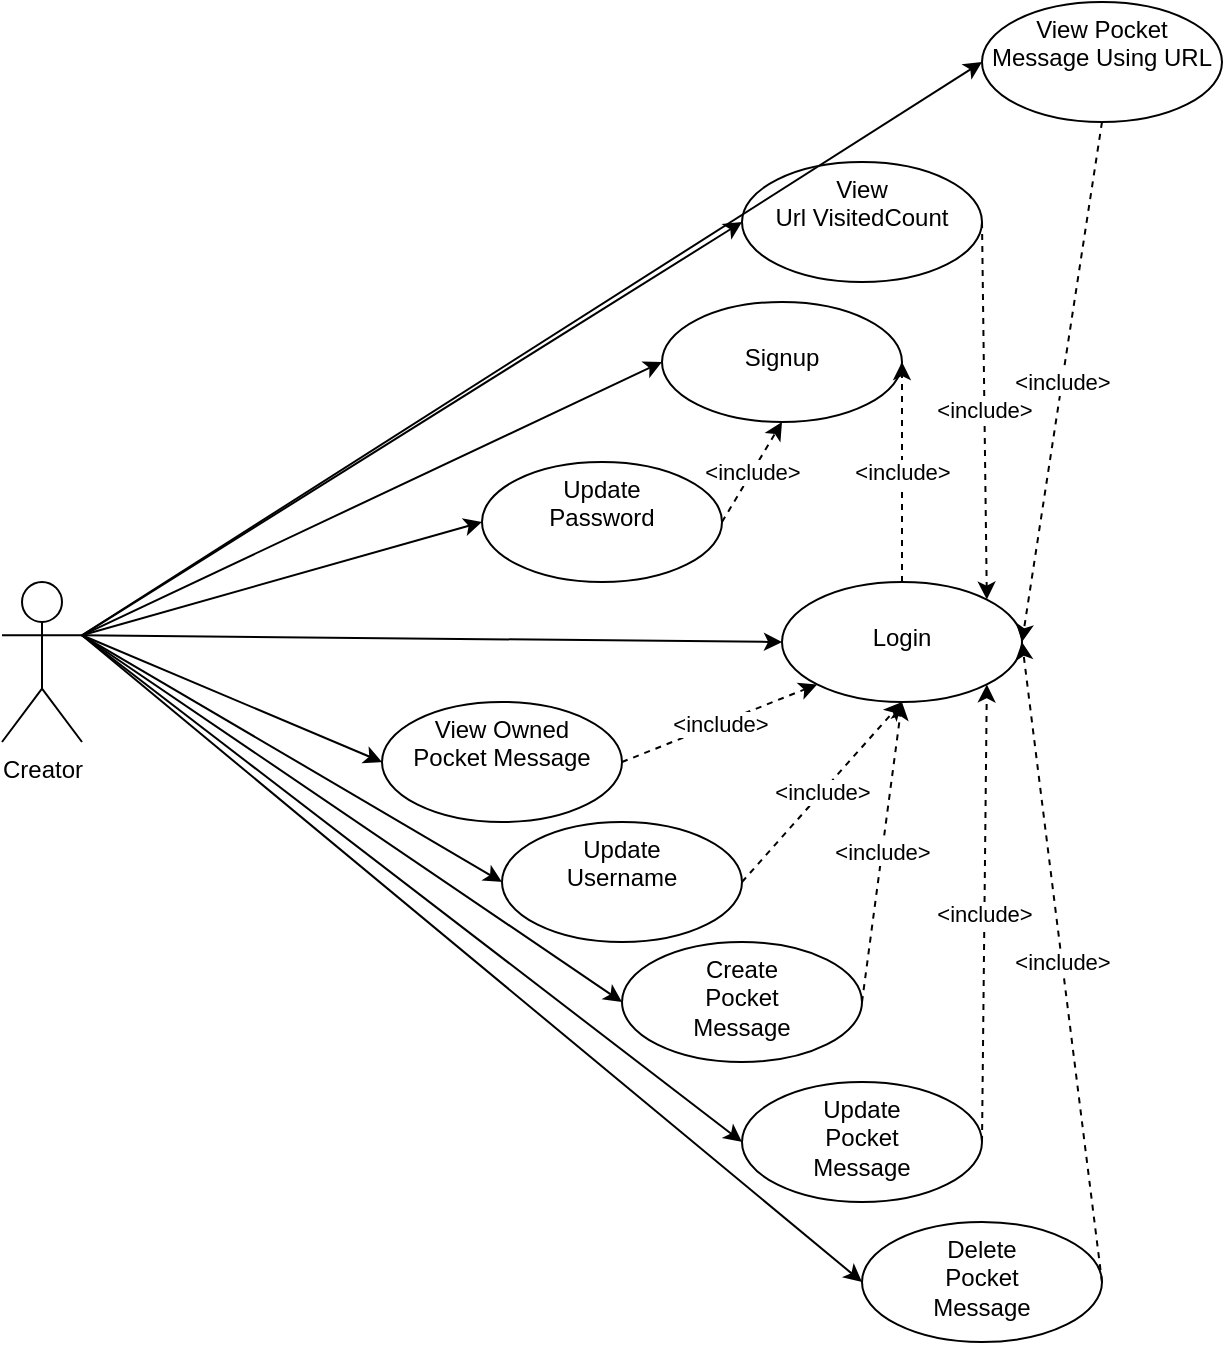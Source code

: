 <mxfile version="20.2.3" type="device" pages="3"><diagram id="foi6tVdCQWFMHmqt88k0" name="Use Case"><mxGraphModel dx="1497" dy="902" grid="1" gridSize="10" guides="1" tooltips="1" connect="1" arrows="1" fold="1" page="1" pageScale="1" pageWidth="850" pageHeight="1100" math="0" shadow="0"><root><mxCell id="0"/><mxCell id="1" parent="0"/><mxCell id="iBLI-4rvbRSKbw1QzNgi-1" value="Creator" style="shape=umlActor;verticalLabelPosition=bottom;verticalAlign=top;html=1;outlineConnect=0;" parent="1" vertex="1"><mxGeometry x="40" y="400" width="40" height="80" as="geometry"/></mxCell><mxCell id="iBLI-4rvbRSKbw1QzNgi-3" value="&lt;br&gt;Signup" style="ellipse;whiteSpace=wrap;html=1;verticalAlign=top;" parent="1" vertex="1"><mxGeometry x="370" y="260" width="120" height="60" as="geometry"/></mxCell><mxCell id="iBLI-4rvbRSKbw1QzNgi-5" value="&lt;br&gt;Login" style="ellipse;whiteSpace=wrap;html=1;verticalAlign=top;" parent="1" vertex="1"><mxGeometry x="430" y="400" width="120" height="60" as="geometry"/></mxCell><mxCell id="iBLI-4rvbRSKbw1QzNgi-7" value="Update&lt;br&gt;Username" style="ellipse;whiteSpace=wrap;html=1;verticalAlign=top;" parent="1" vertex="1"><mxGeometry x="290" y="520" width="120" height="60" as="geometry"/></mxCell><mxCell id="iBLI-4rvbRSKbw1QzNgi-9" value="Update&lt;br&gt;Password" style="ellipse;whiteSpace=wrap;html=1;verticalAlign=top;" parent="1" vertex="1"><mxGeometry x="280" y="340" width="120" height="60" as="geometry"/></mxCell><mxCell id="iBLI-4rvbRSKbw1QzNgi-11" value="Create&lt;br&gt;Pocket&lt;br&gt;Message" style="ellipse;whiteSpace=wrap;html=1;verticalAlign=top;" parent="1" vertex="1"><mxGeometry x="350" y="580" width="120" height="60" as="geometry"/></mxCell><mxCell id="iBLI-4rvbRSKbw1QzNgi-13" value="Update&lt;br&gt;Pocket&lt;br&gt;Message" style="ellipse;whiteSpace=wrap;html=1;verticalAlign=top;" parent="1" vertex="1"><mxGeometry x="410" y="650" width="120" height="60" as="geometry"/></mxCell><mxCell id="iBLI-4rvbRSKbw1QzNgi-15" value="Delete&lt;br&gt;Pocket&lt;br&gt;Message" style="ellipse;whiteSpace=wrap;html=1;verticalAlign=top;" parent="1" vertex="1"><mxGeometry x="470" y="720" width="120" height="60" as="geometry"/></mxCell><mxCell id="iBLI-4rvbRSKbw1QzNgi-17" value="View Owned&lt;br&gt;Pocket Message" style="ellipse;whiteSpace=wrap;html=1;verticalAlign=top;" parent="1" vertex="1"><mxGeometry x="230" y="460" width="120" height="60" as="geometry"/></mxCell><mxCell id="iBLI-4rvbRSKbw1QzNgi-22" value="View Pocket&lt;br&gt;Message Using URL" style="ellipse;whiteSpace=wrap;html=1;verticalAlign=top;" parent="1" vertex="1"><mxGeometry x="530" y="110" width="120" height="60" as="geometry"/></mxCell><mxCell id="iBLI-4rvbRSKbw1QzNgi-34" value="View&lt;br&gt;Url VisitedCount" style="ellipse;whiteSpace=wrap;html=1;verticalAlign=top;" parent="1" vertex="1"><mxGeometry x="410" y="190" width="120" height="60" as="geometry"/></mxCell><mxCell id="yidcyKybyBaJhklJuQ6u-2" value="" style="endArrow=classic;html=1;rounded=0;exitX=1;exitY=0.333;exitDx=0;exitDy=0;exitPerimeter=0;entryX=0;entryY=0.5;entryDx=0;entryDy=0;" parent="1" source="iBLI-4rvbRSKbw1QzNgi-1" target="iBLI-4rvbRSKbw1QzNgi-3" edge="1"><mxGeometry width="50" height="50" relative="1" as="geometry"><mxPoint x="710" y="500" as="sourcePoint"/><mxPoint x="760" y="450" as="targetPoint"/></mxGeometry></mxCell><mxCell id="yidcyKybyBaJhklJuQ6u-3" value="" style="endArrow=classic;html=1;rounded=0;exitX=1;exitY=0.333;exitDx=0;exitDy=0;exitPerimeter=0;entryX=0;entryY=0.5;entryDx=0;entryDy=0;" parent="1" source="iBLI-4rvbRSKbw1QzNgi-1" target="iBLI-4rvbRSKbw1QzNgi-34" edge="1"><mxGeometry width="50" height="50" relative="1" as="geometry"><mxPoint x="710" y="500" as="sourcePoint"/><mxPoint x="760" y="450" as="targetPoint"/></mxGeometry></mxCell><mxCell id="yidcyKybyBaJhklJuQ6u-4" value="" style="endArrow=classic;html=1;rounded=0;exitX=1;exitY=0.333;exitDx=0;exitDy=0;exitPerimeter=0;entryX=0;entryY=0.5;entryDx=0;entryDy=0;" parent="1" source="iBLI-4rvbRSKbw1QzNgi-1" target="iBLI-4rvbRSKbw1QzNgi-9" edge="1"><mxGeometry width="50" height="50" relative="1" as="geometry"><mxPoint x="80" y="430" as="sourcePoint"/><mxPoint x="760" y="450" as="targetPoint"/></mxGeometry></mxCell><mxCell id="yidcyKybyBaJhklJuQ6u-5" value="" style="endArrow=classic;html=1;rounded=0;exitX=1;exitY=0.333;exitDx=0;exitDy=0;exitPerimeter=0;entryX=0;entryY=0.5;entryDx=0;entryDy=0;" parent="1" source="iBLI-4rvbRSKbw1QzNgi-1" target="iBLI-4rvbRSKbw1QzNgi-11" edge="1"><mxGeometry width="50" height="50" relative="1" as="geometry"><mxPoint x="710" y="500" as="sourcePoint"/><mxPoint x="230" y="540" as="targetPoint"/></mxGeometry></mxCell><mxCell id="yidcyKybyBaJhklJuQ6u-6" value="" style="endArrow=classic;html=1;rounded=0;exitX=1;exitY=0.333;exitDx=0;exitDy=0;exitPerimeter=0;entryX=0;entryY=0.5;entryDx=0;entryDy=0;" parent="1" source="iBLI-4rvbRSKbw1QzNgi-1" target="iBLI-4rvbRSKbw1QzNgi-13" edge="1"><mxGeometry width="50" height="50" relative="1" as="geometry"><mxPoint x="710" y="610" as="sourcePoint"/><mxPoint x="760" y="560" as="targetPoint"/></mxGeometry></mxCell><mxCell id="yidcyKybyBaJhklJuQ6u-7" value="" style="endArrow=classic;html=1;rounded=0;entryX=0;entryY=0.5;entryDx=0;entryDy=0;exitX=1;exitY=0.333;exitDx=0;exitDy=0;exitPerimeter=0;" parent="1" source="iBLI-4rvbRSKbw1QzNgi-1" target="iBLI-4rvbRSKbw1QzNgi-15" edge="1"><mxGeometry width="50" height="50" relative="1" as="geometry"><mxPoint x="710" y="610" as="sourcePoint"/><mxPoint x="760" y="560" as="targetPoint"/></mxGeometry></mxCell><mxCell id="yidcyKybyBaJhklJuQ6u-8" value="" style="endArrow=classic;html=1;rounded=0;exitX=1;exitY=0.333;exitDx=0;exitDy=0;exitPerimeter=0;entryX=0;entryY=0.5;entryDx=0;entryDy=0;" parent="1" source="iBLI-4rvbRSKbw1QzNgi-1" target="iBLI-4rvbRSKbw1QzNgi-17" edge="1"><mxGeometry width="50" height="50" relative="1" as="geometry"><mxPoint x="660" y="610" as="sourcePoint"/><mxPoint x="710" y="560" as="targetPoint"/></mxGeometry></mxCell><mxCell id="yidcyKybyBaJhklJuQ6u-9" value="" style="endArrow=classic;html=1;rounded=0;exitX=1;exitY=0.333;exitDx=0;exitDy=0;exitPerimeter=0;entryX=0;entryY=0.5;entryDx=0;entryDy=0;" parent="1" source="iBLI-4rvbRSKbw1QzNgi-1" target="iBLI-4rvbRSKbw1QzNgi-7" edge="1"><mxGeometry width="50" height="50" relative="1" as="geometry"><mxPoint x="660" y="490" as="sourcePoint"/><mxPoint x="710" y="440" as="targetPoint"/></mxGeometry></mxCell><mxCell id="Q2evOzWp32QpiXdJPA5r-1" value="&amp;lt;include&amp;gt;" style="endArrow=classic;html=1;rounded=0;exitX=1;exitY=0.5;exitDx=0;exitDy=0;entryX=1;entryY=0;entryDx=0;entryDy=0;dashed=1;fillColor=#f8cecc;strokeColor=#000000;" edge="1" parent="1" source="iBLI-4rvbRSKbw1QzNgi-34" target="iBLI-4rvbRSKbw1QzNgi-5"><mxGeometry width="50" height="50" relative="1" as="geometry"><mxPoint x="820" y="460" as="sourcePoint"/><mxPoint x="460" y="330" as="targetPoint"/></mxGeometry></mxCell><mxCell id="Q2evOzWp32QpiXdJPA5r-2" value="&amp;lt;include&amp;gt;" style="endArrow=classic;html=1;rounded=0;dashed=1;entryX=1;entryY=0.5;entryDx=0;entryDy=0;exitX=0.5;exitY=0;exitDx=0;exitDy=0;" edge="1" parent="1" source="iBLI-4rvbRSKbw1QzNgi-5" target="iBLI-4rvbRSKbw1QzNgi-3"><mxGeometry width="50" height="50" relative="1" as="geometry"><mxPoint x="700" y="460" as="sourcePoint"/><mxPoint x="750" y="410" as="targetPoint"/></mxGeometry></mxCell><mxCell id="Q2evOzWp32QpiXdJPA5r-3" value="&amp;lt;include&amp;gt;" style="endArrow=classic;html=1;rounded=0;dashed=1;exitX=1;exitY=0.5;exitDx=0;exitDy=0;entryX=0.5;entryY=1;entryDx=0;entryDy=0;" edge="1" parent="1" source="iBLI-4rvbRSKbw1QzNgi-9" target="iBLI-4rvbRSKbw1QzNgi-3"><mxGeometry width="50" height="50" relative="1" as="geometry"><mxPoint x="700" y="460" as="sourcePoint"/><mxPoint x="750" y="410" as="targetPoint"/></mxGeometry></mxCell><mxCell id="Q2evOzWp32QpiXdJPA5r-4" value="&amp;lt;include&amp;gt;" style="endArrow=classic;html=1;rounded=0;dashed=1;exitX=1;exitY=0.5;exitDx=0;exitDy=0;entryX=0.5;entryY=1;entryDx=0;entryDy=0;" edge="1" parent="1" source="iBLI-4rvbRSKbw1QzNgi-7" target="iBLI-4rvbRSKbw1QzNgi-5"><mxGeometry width="50" height="50" relative="1" as="geometry"><mxPoint x="700" y="460" as="sourcePoint"/><mxPoint x="750" y="410" as="targetPoint"/></mxGeometry></mxCell><mxCell id="Q2evOzWp32QpiXdJPA5r-5" value="&amp;lt;include&amp;gt;" style="endArrow=classic;html=1;rounded=0;dashed=1;exitX=1;exitY=0.5;exitDx=0;exitDy=0;entryX=0.5;entryY=1;entryDx=0;entryDy=0;" edge="1" parent="1" source="iBLI-4rvbRSKbw1QzNgi-11" target="iBLI-4rvbRSKbw1QzNgi-5"><mxGeometry width="50" height="50" relative="1" as="geometry"><mxPoint x="700" y="460" as="sourcePoint"/><mxPoint x="750" y="410" as="targetPoint"/></mxGeometry></mxCell><mxCell id="Q2evOzWp32QpiXdJPA5r-6" value="&amp;lt;include&amp;gt;" style="endArrow=classic;html=1;rounded=0;dashed=1;strokeColor=#000000;exitX=1;exitY=0.5;exitDx=0;exitDy=0;entryX=1;entryY=1;entryDx=0;entryDy=0;" edge="1" parent="1" source="iBLI-4rvbRSKbw1QzNgi-13" target="iBLI-4rvbRSKbw1QzNgi-5"><mxGeometry width="50" height="50" relative="1" as="geometry"><mxPoint x="700" y="460" as="sourcePoint"/><mxPoint x="560" y="530" as="targetPoint"/></mxGeometry></mxCell><mxCell id="Q2evOzWp32QpiXdJPA5r-7" value="&amp;lt;include&amp;gt;" style="endArrow=classic;html=1;rounded=0;dashed=1;strokeColor=#000000;exitX=1;exitY=0.5;exitDx=0;exitDy=0;entryX=1;entryY=0.5;entryDx=0;entryDy=0;" edge="1" parent="1" source="iBLI-4rvbRSKbw1QzNgi-15" target="iBLI-4rvbRSKbw1QzNgi-5"><mxGeometry width="50" height="50" relative="1" as="geometry"><mxPoint x="700" y="460" as="sourcePoint"/><mxPoint x="750" y="410" as="targetPoint"/></mxGeometry></mxCell><mxCell id="Q2evOzWp32QpiXdJPA5r-8" value="&amp;lt;include&amp;gt;" style="endArrow=classic;html=1;rounded=0;dashed=1;strokeColor=#000000;exitX=1;exitY=0.5;exitDx=0;exitDy=0;entryX=0;entryY=1;entryDx=0;entryDy=0;" edge="1" parent="1" source="iBLI-4rvbRSKbw1QzNgi-17" target="iBLI-4rvbRSKbw1QzNgi-5"><mxGeometry width="50" height="50" relative="1" as="geometry"><mxPoint x="700" y="460" as="sourcePoint"/><mxPoint x="750" y="410" as="targetPoint"/></mxGeometry></mxCell><mxCell id="Q2evOzWp32QpiXdJPA5r-9" value="" style="endArrow=classic;html=1;rounded=0;strokeColor=#000000;exitX=1;exitY=0.333;exitDx=0;exitDy=0;exitPerimeter=0;entryX=0;entryY=0.5;entryDx=0;entryDy=0;" edge="1" parent="1" source="iBLI-4rvbRSKbw1QzNgi-1" target="iBLI-4rvbRSKbw1QzNgi-5"><mxGeometry width="50" height="50" relative="1" as="geometry"><mxPoint x="700" y="510" as="sourcePoint"/><mxPoint x="750" y="460" as="targetPoint"/></mxGeometry></mxCell><mxCell id="Q2evOzWp32QpiXdJPA5r-10" value="" style="endArrow=classic;html=1;rounded=0;strokeColor=#000000;exitX=1;exitY=0.333;exitDx=0;exitDy=0;exitPerimeter=0;entryX=0;entryY=0.5;entryDx=0;entryDy=0;" edge="1" parent="1" source="iBLI-4rvbRSKbw1QzNgi-1" target="iBLI-4rvbRSKbw1QzNgi-22"><mxGeometry width="50" height="50" relative="1" as="geometry"><mxPoint x="240" y="410" as="sourcePoint"/><mxPoint x="750" y="470" as="targetPoint"/></mxGeometry></mxCell><mxCell id="Q2evOzWp32QpiXdJPA5r-11" value="&amp;lt;include&amp;gt;" style="endArrow=classic;html=1;rounded=0;strokeColor=#000000;exitX=0.5;exitY=1;exitDx=0;exitDy=0;entryX=1;entryY=0.5;entryDx=0;entryDy=0;dashed=1;" edge="1" parent="1" source="iBLI-4rvbRSKbw1QzNgi-22" target="iBLI-4rvbRSKbw1QzNgi-5"><mxGeometry width="50" height="50" relative="1" as="geometry"><mxPoint x="700" y="520" as="sourcePoint"/><mxPoint x="580" y="430" as="targetPoint"/></mxGeometry></mxCell></root></mxGraphModel></diagram><diagram id="P-dfIGFHWs1z-552J5Z9" name="ERD"><mxGraphModel dx="1354" dy="816" grid="1" gridSize="10" guides="1" tooltips="1" connect="1" arrows="1" fold="1" page="1" pageScale="1" pageWidth="850" pageHeight="1100" math="0" shadow="0"><root><mxCell id="0"/><mxCell id="1" parent="0"/><mxCell id="WOuQQbcssT5_z6wbeaZ6-1" value="users" style="shape=table;startSize=30;container=1;collapsible=1;childLayout=tableLayout;fixedRows=1;rowLines=0;fontStyle=1;align=center;resizeLast=1;" parent="1" vertex="1"><mxGeometry x="25" y="320" width="180" height="250" as="geometry"/></mxCell><mxCell id="WOuQQbcssT5_z6wbeaZ6-2" value="" style="shape=tableRow;horizontal=0;startSize=0;swimlaneHead=0;swimlaneBody=0;fillColor=none;collapsible=0;dropTarget=0;points=[[0,0.5],[1,0.5]];portConstraint=eastwest;top=0;left=0;right=0;bottom=1;" parent="WOuQQbcssT5_z6wbeaZ6-1" vertex="1"><mxGeometry y="30" width="180" height="30" as="geometry"/></mxCell><mxCell id="WOuQQbcssT5_z6wbeaZ6-3" value="PK" style="shape=partialRectangle;connectable=0;fillColor=none;top=0;left=0;bottom=0;right=0;fontStyle=1;overflow=hidden;" parent="WOuQQbcssT5_z6wbeaZ6-2" vertex="1"><mxGeometry width="30" height="30" as="geometry"><mxRectangle width="30" height="30" as="alternateBounds"/></mxGeometry></mxCell><mxCell id="WOuQQbcssT5_z6wbeaZ6-4" value="ID INT" style="shape=partialRectangle;connectable=0;fillColor=none;top=0;left=0;bottom=0;right=0;align=left;spacingLeft=6;fontStyle=5;overflow=hidden;" parent="WOuQQbcssT5_z6wbeaZ6-2" vertex="1"><mxGeometry x="30" width="150" height="30" as="geometry"><mxRectangle width="150" height="30" as="alternateBounds"/></mxGeometry></mxCell><mxCell id="iUTWBccUClSA25gs_QeZ-33" value="" style="shape=tableRow;horizontal=0;startSize=0;swimlaneHead=0;swimlaneBody=0;fillColor=none;collapsible=0;dropTarget=0;points=[[0,0.5],[1,0.5]];portConstraint=eastwest;top=0;left=0;right=0;bottom=0;" vertex="1" parent="WOuQQbcssT5_z6wbeaZ6-1"><mxGeometry y="60" width="180" height="30" as="geometry"/></mxCell><mxCell id="iUTWBccUClSA25gs_QeZ-34" value="" style="shape=partialRectangle;connectable=0;fillColor=none;top=0;left=0;bottom=0;right=0;editable=1;overflow=hidden;" vertex="1" parent="iUTWBccUClSA25gs_QeZ-33"><mxGeometry width="30" height="30" as="geometry"><mxRectangle width="30" height="30" as="alternateBounds"/></mxGeometry></mxCell><mxCell id="iUTWBccUClSA25gs_QeZ-35" value="UUID STRING" style="shape=partialRectangle;connectable=0;fillColor=none;top=0;left=0;bottom=0;right=0;align=left;spacingLeft=6;overflow=hidden;" vertex="1" parent="iUTWBccUClSA25gs_QeZ-33"><mxGeometry x="30" width="150" height="30" as="geometry"><mxRectangle width="150" height="30" as="alternateBounds"/></mxGeometry></mxCell><mxCell id="WOuQQbcssT5_z6wbeaZ6-5" value="" style="shape=tableRow;horizontal=0;startSize=0;swimlaneHead=0;swimlaneBody=0;fillColor=none;collapsible=0;dropTarget=0;points=[[0,0.5],[1,0.5]];portConstraint=eastwest;top=0;left=0;right=0;bottom=0;" parent="WOuQQbcssT5_z6wbeaZ6-1" vertex="1"><mxGeometry y="90" width="180" height="30" as="geometry"/></mxCell><mxCell id="WOuQQbcssT5_z6wbeaZ6-6" value="" style="shape=partialRectangle;connectable=0;fillColor=none;top=0;left=0;bottom=0;right=0;editable=1;overflow=hidden;" parent="WOuQQbcssT5_z6wbeaZ6-5" vertex="1"><mxGeometry width="30" height="30" as="geometry"><mxRectangle width="30" height="30" as="alternateBounds"/></mxGeometry></mxCell><mxCell id="WOuQQbcssT5_z6wbeaZ6-7" value="Username VARCHAR(16)" style="shape=partialRectangle;connectable=0;fillColor=none;top=0;left=0;bottom=0;right=0;align=left;spacingLeft=6;overflow=hidden;" parent="WOuQQbcssT5_z6wbeaZ6-5" vertex="1"><mxGeometry x="30" width="150" height="30" as="geometry"><mxRectangle width="150" height="30" as="alternateBounds"/></mxGeometry></mxCell><mxCell id="WOuQQbcssT5_z6wbeaZ6-8" value="" style="shape=tableRow;horizontal=0;startSize=0;swimlaneHead=0;swimlaneBody=0;fillColor=none;collapsible=0;dropTarget=0;points=[[0,0.5],[1,0.5]];portConstraint=eastwest;top=0;left=0;right=0;bottom=0;" parent="WOuQQbcssT5_z6wbeaZ6-1" vertex="1"><mxGeometry y="120" width="180" height="30" as="geometry"/></mxCell><mxCell id="WOuQQbcssT5_z6wbeaZ6-9" value="" style="shape=partialRectangle;connectable=0;fillColor=none;top=0;left=0;bottom=0;right=0;editable=1;overflow=hidden;" parent="WOuQQbcssT5_z6wbeaZ6-8" vertex="1"><mxGeometry width="30" height="30" as="geometry"><mxRectangle width="30" height="30" as="alternateBounds"/></mxGeometry></mxCell><mxCell id="WOuQQbcssT5_z6wbeaZ6-10" value="Password VARCHAR(128)" style="shape=partialRectangle;connectable=0;fillColor=none;top=0;left=0;bottom=0;right=0;align=left;spacingLeft=6;overflow=hidden;" parent="WOuQQbcssT5_z6wbeaZ6-8" vertex="1"><mxGeometry x="30" width="150" height="30" as="geometry"><mxRectangle width="150" height="30" as="alternateBounds"/></mxGeometry></mxCell><mxCell id="iUTWBccUClSA25gs_QeZ-1" value="" style="shape=tableRow;horizontal=0;startSize=0;swimlaneHead=0;swimlaneBody=0;fillColor=none;collapsible=0;dropTarget=0;points=[[0,0.5],[1,0.5]];portConstraint=eastwest;top=0;left=0;right=0;bottom=0;" vertex="1" parent="WOuQQbcssT5_z6wbeaZ6-1"><mxGeometry y="150" width="180" height="30" as="geometry"/></mxCell><mxCell id="iUTWBccUClSA25gs_QeZ-2" value="" style="shape=partialRectangle;connectable=0;fillColor=none;top=0;left=0;bottom=0;right=0;editable=1;overflow=hidden;" vertex="1" parent="iUTWBccUClSA25gs_QeZ-1"><mxGeometry width="30" height="30" as="geometry"><mxRectangle width="30" height="30" as="alternateBounds"/></mxGeometry></mxCell><mxCell id="iUTWBccUClSA25gs_QeZ-3" value="Created_at" style="shape=partialRectangle;connectable=0;fillColor=none;top=0;left=0;bottom=0;right=0;align=left;spacingLeft=6;overflow=hidden;" vertex="1" parent="iUTWBccUClSA25gs_QeZ-1"><mxGeometry x="30" width="150" height="30" as="geometry"><mxRectangle width="150" height="30" as="alternateBounds"/></mxGeometry></mxCell><mxCell id="iUTWBccUClSA25gs_QeZ-4" value="" style="shape=tableRow;horizontal=0;startSize=0;swimlaneHead=0;swimlaneBody=0;fillColor=none;collapsible=0;dropTarget=0;points=[[0,0.5],[1,0.5]];portConstraint=eastwest;top=0;left=0;right=0;bottom=0;" vertex="1" parent="WOuQQbcssT5_z6wbeaZ6-1"><mxGeometry y="180" width="180" height="30" as="geometry"/></mxCell><mxCell id="iUTWBccUClSA25gs_QeZ-5" value="" style="shape=partialRectangle;connectable=0;fillColor=none;top=0;left=0;bottom=0;right=0;editable=1;overflow=hidden;" vertex="1" parent="iUTWBccUClSA25gs_QeZ-4"><mxGeometry width="30" height="30" as="geometry"><mxRectangle width="30" height="30" as="alternateBounds"/></mxGeometry></mxCell><mxCell id="iUTWBccUClSA25gs_QeZ-6" value="Updated_at" style="shape=partialRectangle;connectable=0;fillColor=none;top=0;left=0;bottom=0;right=0;align=left;spacingLeft=6;overflow=hidden;" vertex="1" parent="iUTWBccUClSA25gs_QeZ-4"><mxGeometry x="30" width="150" height="30" as="geometry"><mxRectangle width="150" height="30" as="alternateBounds"/></mxGeometry></mxCell><mxCell id="iUTWBccUClSA25gs_QeZ-7" value="" style="shape=tableRow;horizontal=0;startSize=0;swimlaneHead=0;swimlaneBody=0;fillColor=none;collapsible=0;dropTarget=0;points=[[0,0.5],[1,0.5]];portConstraint=eastwest;top=0;left=0;right=0;bottom=0;" vertex="1" parent="WOuQQbcssT5_z6wbeaZ6-1"><mxGeometry y="210" width="180" height="30" as="geometry"/></mxCell><mxCell id="iUTWBccUClSA25gs_QeZ-8" value="" style="shape=partialRectangle;connectable=0;fillColor=none;top=0;left=0;bottom=0;right=0;editable=1;overflow=hidden;" vertex="1" parent="iUTWBccUClSA25gs_QeZ-7"><mxGeometry width="30" height="30" as="geometry"><mxRectangle width="30" height="30" as="alternateBounds"/></mxGeometry></mxCell><mxCell id="iUTWBccUClSA25gs_QeZ-9" value="Deleted_at" style="shape=partialRectangle;connectable=0;fillColor=none;top=0;left=0;bottom=0;right=0;align=left;spacingLeft=6;overflow=hidden;" vertex="1" parent="iUTWBccUClSA25gs_QeZ-7"><mxGeometry x="30" width="150" height="30" as="geometry"><mxRectangle width="150" height="30" as="alternateBounds"/></mxGeometry></mxCell><mxCell id="WOuQQbcssT5_z6wbeaZ6-14" value="pocket_messages" style="shape=table;startSize=30;container=1;collapsible=1;childLayout=tableLayout;fixedRows=1;rowLines=0;fontStyle=1;align=center;resizeLast=1;" parent="1" vertex="1"><mxGeometry x="305" y="320" width="180" height="280" as="geometry"/></mxCell><mxCell id="WOuQQbcssT5_z6wbeaZ6-15" value="" style="shape=tableRow;horizontal=0;startSize=0;swimlaneHead=0;swimlaneBody=0;fillColor=none;collapsible=0;dropTarget=0;points=[[0,0.5],[1,0.5]];portConstraint=eastwest;top=0;left=0;right=0;bottom=1;" parent="WOuQQbcssT5_z6wbeaZ6-14" vertex="1"><mxGeometry y="30" width="180" height="30" as="geometry"/></mxCell><mxCell id="WOuQQbcssT5_z6wbeaZ6-16" value="PK" style="shape=partialRectangle;connectable=0;fillColor=none;top=0;left=0;bottom=0;right=0;fontStyle=1;overflow=hidden;" parent="WOuQQbcssT5_z6wbeaZ6-15" vertex="1"><mxGeometry width="30" height="30" as="geometry"><mxRectangle width="30" height="30" as="alternateBounds"/></mxGeometry></mxCell><mxCell id="WOuQQbcssT5_z6wbeaZ6-17" value="ID" style="shape=partialRectangle;connectable=0;fillColor=none;top=0;left=0;bottom=0;right=0;align=left;spacingLeft=6;fontStyle=5;overflow=hidden;" parent="WOuQQbcssT5_z6wbeaZ6-15" vertex="1"><mxGeometry x="30" width="150" height="30" as="geometry"><mxRectangle width="150" height="30" as="alternateBounds"/></mxGeometry></mxCell><mxCell id="iUTWBccUClSA25gs_QeZ-30" value="" style="shape=tableRow;horizontal=0;startSize=0;swimlaneHead=0;swimlaneBody=0;fillColor=none;collapsible=0;dropTarget=0;points=[[0,0.5],[1,0.5]];portConstraint=eastwest;top=0;left=0;right=0;bottom=0;" vertex="1" parent="WOuQQbcssT5_z6wbeaZ6-14"><mxGeometry y="60" width="180" height="30" as="geometry"/></mxCell><mxCell id="iUTWBccUClSA25gs_QeZ-31" value="" style="shape=partialRectangle;connectable=0;fillColor=none;top=0;left=0;bottom=0;right=0;editable=1;overflow=hidden;" vertex="1" parent="iUTWBccUClSA25gs_QeZ-30"><mxGeometry width="30" height="30" as="geometry"><mxRectangle width="30" height="30" as="alternateBounds"/></mxGeometry></mxCell><mxCell id="iUTWBccUClSA25gs_QeZ-32" value="UUID STRING" style="shape=partialRectangle;connectable=0;fillColor=none;top=0;left=0;bottom=0;right=0;align=left;spacingLeft=6;overflow=hidden;" vertex="1" parent="iUTWBccUClSA25gs_QeZ-30"><mxGeometry x="30" width="150" height="30" as="geometry"><mxRectangle width="150" height="30" as="alternateBounds"/></mxGeometry></mxCell><mxCell id="WOuQQbcssT5_z6wbeaZ6-18" value="" style="shape=tableRow;horizontal=0;startSize=0;swimlaneHead=0;swimlaneBody=0;fillColor=none;collapsible=0;dropTarget=0;points=[[0,0.5],[1,0.5]];portConstraint=eastwest;top=0;left=0;right=0;bottom=0;" parent="WOuQQbcssT5_z6wbeaZ6-14" vertex="1"><mxGeometry y="90" width="180" height="30" as="geometry"/></mxCell><mxCell id="WOuQQbcssT5_z6wbeaZ6-19" value="" style="shape=partialRectangle;connectable=0;fillColor=none;top=0;left=0;bottom=0;right=0;editable=1;overflow=hidden;" parent="WOuQQbcssT5_z6wbeaZ6-18" vertex="1"><mxGeometry width="30" height="30" as="geometry"><mxRectangle width="30" height="30" as="alternateBounds"/></mxGeometry></mxCell><mxCell id="WOuQQbcssT5_z6wbeaZ6-20" value="Title VARCHAR(128)" style="shape=partialRectangle;connectable=0;fillColor=none;top=0;left=0;bottom=0;right=0;align=left;spacingLeft=6;overflow=hidden;" parent="WOuQQbcssT5_z6wbeaZ6-18" vertex="1"><mxGeometry x="30" width="150" height="30" as="geometry"><mxRectangle width="150" height="30" as="alternateBounds"/></mxGeometry></mxCell><mxCell id="WOuQQbcssT5_z6wbeaZ6-21" value="" style="shape=tableRow;horizontal=0;startSize=0;swimlaneHead=0;swimlaneBody=0;fillColor=none;collapsible=0;dropTarget=0;points=[[0,0.5],[1,0.5]];portConstraint=eastwest;top=0;left=0;right=0;bottom=0;" parent="WOuQQbcssT5_z6wbeaZ6-14" vertex="1"><mxGeometry y="120" width="180" height="30" as="geometry"/></mxCell><mxCell id="WOuQQbcssT5_z6wbeaZ6-22" value="" style="shape=partialRectangle;connectable=0;fillColor=none;top=0;left=0;bottom=0;right=0;editable=1;overflow=hidden;" parent="WOuQQbcssT5_z6wbeaZ6-21" vertex="1"><mxGeometry width="30" height="30" as="geometry"><mxRectangle width="30" height="30" as="alternateBounds"/></mxGeometry></mxCell><mxCell id="WOuQQbcssT5_z6wbeaZ6-23" value="Content TEXT" style="shape=partialRectangle;connectable=0;fillColor=none;top=0;left=0;bottom=0;right=0;align=left;spacingLeft=6;overflow=hidden;" parent="WOuQQbcssT5_z6wbeaZ6-21" vertex="1"><mxGeometry x="30" width="150" height="30" as="geometry"><mxRectangle width="150" height="30" as="alternateBounds"/></mxGeometry></mxCell><mxCell id="WOuQQbcssT5_z6wbeaZ6-43" value="" style="shape=tableRow;horizontal=0;startSize=0;swimlaneHead=0;swimlaneBody=0;fillColor=none;collapsible=0;dropTarget=0;points=[[0,0.5],[1,0.5]];portConstraint=eastwest;top=0;left=0;right=0;bottom=0;" parent="WOuQQbcssT5_z6wbeaZ6-14" vertex="1"><mxGeometry y="150" width="180" height="30" as="geometry"/></mxCell><mxCell id="WOuQQbcssT5_z6wbeaZ6-44" value="FK" style="shape=partialRectangle;connectable=0;fillColor=none;top=0;left=0;bottom=0;right=0;fontStyle=0;overflow=hidden;" parent="WOuQQbcssT5_z6wbeaZ6-43" vertex="1"><mxGeometry width="30" height="30" as="geometry"><mxRectangle width="30" height="30" as="alternateBounds"/></mxGeometry></mxCell><mxCell id="WOuQQbcssT5_z6wbeaZ6-45" value="User_id INT" style="shape=partialRectangle;connectable=0;fillColor=none;top=0;left=0;bottom=0;right=0;align=left;spacingLeft=6;fontStyle=0;overflow=hidden;" parent="WOuQQbcssT5_z6wbeaZ6-43" vertex="1"><mxGeometry x="30" width="150" height="30" as="geometry"><mxRectangle width="150" height="30" as="alternateBounds"/></mxGeometry></mxCell><mxCell id="iUTWBccUClSA25gs_QeZ-19" value="" style="shape=tableRow;horizontal=0;startSize=0;swimlaneHead=0;swimlaneBody=0;fillColor=none;collapsible=0;dropTarget=0;points=[[0,0.5],[1,0.5]];portConstraint=eastwest;top=0;left=0;right=0;bottom=0;" vertex="1" parent="WOuQQbcssT5_z6wbeaZ6-14"><mxGeometry y="180" width="180" height="30" as="geometry"/></mxCell><mxCell id="iUTWBccUClSA25gs_QeZ-20" value="" style="shape=partialRectangle;connectable=0;fillColor=none;top=0;left=0;bottom=0;right=0;editable=1;overflow=hidden;" vertex="1" parent="iUTWBccUClSA25gs_QeZ-19"><mxGeometry width="30" height="30" as="geometry"><mxRectangle width="30" height="30" as="alternateBounds"/></mxGeometry></mxCell><mxCell id="iUTWBccUClSA25gs_QeZ-21" value="Created_at" style="shape=partialRectangle;connectable=0;fillColor=none;top=0;left=0;bottom=0;right=0;align=left;spacingLeft=6;overflow=hidden;" vertex="1" parent="iUTWBccUClSA25gs_QeZ-19"><mxGeometry x="30" width="150" height="30" as="geometry"><mxRectangle width="150" height="30" as="alternateBounds"/></mxGeometry></mxCell><mxCell id="iUTWBccUClSA25gs_QeZ-23" value="" style="shape=tableRow;horizontal=0;startSize=0;swimlaneHead=0;swimlaneBody=0;fillColor=none;collapsible=0;dropTarget=0;points=[[0,0.5],[1,0.5]];portConstraint=eastwest;top=0;left=0;right=0;bottom=0;" vertex="1" parent="WOuQQbcssT5_z6wbeaZ6-14"><mxGeometry y="210" width="180" height="30" as="geometry"/></mxCell><mxCell id="iUTWBccUClSA25gs_QeZ-24" value="" style="shape=partialRectangle;connectable=0;fillColor=none;top=0;left=0;bottom=0;right=0;editable=1;overflow=hidden;" vertex="1" parent="iUTWBccUClSA25gs_QeZ-23"><mxGeometry width="30" height="30" as="geometry"><mxRectangle width="30" height="30" as="alternateBounds"/></mxGeometry></mxCell><mxCell id="iUTWBccUClSA25gs_QeZ-25" value="Updated_at" style="shape=partialRectangle;connectable=0;fillColor=none;top=0;left=0;bottom=0;right=0;align=left;spacingLeft=6;overflow=hidden;" vertex="1" parent="iUTWBccUClSA25gs_QeZ-23"><mxGeometry x="30" width="150" height="30" as="geometry"><mxRectangle width="150" height="30" as="alternateBounds"/></mxGeometry></mxCell><mxCell id="iUTWBccUClSA25gs_QeZ-26" value="" style="shape=tableRow;horizontal=0;startSize=0;swimlaneHead=0;swimlaneBody=0;fillColor=none;collapsible=0;dropTarget=0;points=[[0,0.5],[1,0.5]];portConstraint=eastwest;top=0;left=0;right=0;bottom=0;" vertex="1" parent="WOuQQbcssT5_z6wbeaZ6-14"><mxGeometry y="240" width="180" height="30" as="geometry"/></mxCell><mxCell id="iUTWBccUClSA25gs_QeZ-27" value="" style="shape=partialRectangle;connectable=0;fillColor=none;top=0;left=0;bottom=0;right=0;editable=1;overflow=hidden;" vertex="1" parent="iUTWBccUClSA25gs_QeZ-26"><mxGeometry width="30" height="30" as="geometry"><mxRectangle width="30" height="30" as="alternateBounds"/></mxGeometry></mxCell><mxCell id="iUTWBccUClSA25gs_QeZ-28" value="Deleted_at" style="shape=partialRectangle;connectable=0;fillColor=none;top=0;left=0;bottom=0;right=0;align=left;spacingLeft=6;overflow=hidden;" vertex="1" parent="iUTWBccUClSA25gs_QeZ-26"><mxGeometry x="30" width="150" height="30" as="geometry"><mxRectangle width="150" height="30" as="alternateBounds"/></mxGeometry></mxCell><mxCell id="WOuQQbcssT5_z6wbeaZ6-27" value="pocket_message_randomID" style="shape=table;startSize=30;container=1;collapsible=1;childLayout=tableLayout;fixedRows=1;rowLines=0;fontStyle=1;align=center;resizeLast=1;" parent="1" vertex="1"><mxGeometry x="605" y="320" width="220" height="250" as="geometry"/></mxCell><mxCell id="WOuQQbcssT5_z6wbeaZ6-28" value="" style="shape=tableRow;horizontal=0;startSize=0;swimlaneHead=0;swimlaneBody=0;fillColor=none;collapsible=0;dropTarget=0;points=[[0,0.5],[1,0.5]];portConstraint=eastwest;top=0;left=0;right=0;bottom=1;" parent="WOuQQbcssT5_z6wbeaZ6-27" vertex="1"><mxGeometry y="30" width="220" height="30" as="geometry"/></mxCell><mxCell id="WOuQQbcssT5_z6wbeaZ6-29" value="PK" style="shape=partialRectangle;connectable=0;fillColor=none;top=0;left=0;bottom=0;right=0;fontStyle=1;overflow=hidden;" parent="WOuQQbcssT5_z6wbeaZ6-28" vertex="1"><mxGeometry width="30" height="30" as="geometry"><mxRectangle width="30" height="30" as="alternateBounds"/></mxGeometry></mxCell><mxCell id="WOuQQbcssT5_z6wbeaZ6-30" value="ID" style="shape=partialRectangle;connectable=0;fillColor=none;top=0;left=0;bottom=0;right=0;align=left;spacingLeft=6;fontStyle=5;overflow=hidden;" parent="WOuQQbcssT5_z6wbeaZ6-28" vertex="1"><mxGeometry x="30" width="190" height="30" as="geometry"><mxRectangle width="190" height="30" as="alternateBounds"/></mxGeometry></mxCell><mxCell id="WOuQQbcssT5_z6wbeaZ6-31" value="" style="shape=tableRow;horizontal=0;startSize=0;swimlaneHead=0;swimlaneBody=0;fillColor=none;collapsible=0;dropTarget=0;points=[[0,0.5],[1,0.5]];portConstraint=eastwest;top=0;left=0;right=0;bottom=0;" parent="WOuQQbcssT5_z6wbeaZ6-27" vertex="1"><mxGeometry y="60" width="220" height="30" as="geometry"/></mxCell><mxCell id="WOuQQbcssT5_z6wbeaZ6-32" value="" style="shape=partialRectangle;connectable=0;fillColor=none;top=0;left=0;bottom=0;right=0;editable=1;overflow=hidden;" parent="WOuQQbcssT5_z6wbeaZ6-31" vertex="1"><mxGeometry width="30" height="30" as="geometry"><mxRectangle width="30" height="30" as="alternateBounds"/></mxGeometry></mxCell><mxCell id="WOuQQbcssT5_z6wbeaZ6-33" value="randomID VARCHAR(16)" style="shape=partialRectangle;connectable=0;fillColor=none;top=0;left=0;bottom=0;right=0;align=left;spacingLeft=6;overflow=hidden;" parent="WOuQQbcssT5_z6wbeaZ6-31" vertex="1"><mxGeometry x="30" width="190" height="30" as="geometry"><mxRectangle width="190" height="30" as="alternateBounds"/></mxGeometry></mxCell><mxCell id="j7kz7v82kSRNCLABw0VL-2" value="" style="shape=tableRow;horizontal=0;startSize=0;swimlaneHead=0;swimlaneBody=0;fillColor=none;collapsible=0;dropTarget=0;points=[[0,0.5],[1,0.5]];portConstraint=eastwest;top=0;left=0;right=0;bottom=0;" parent="WOuQQbcssT5_z6wbeaZ6-27" vertex="1"><mxGeometry y="90" width="220" height="30" as="geometry"/></mxCell><mxCell id="j7kz7v82kSRNCLABw0VL-3" value="" style="shape=partialRectangle;connectable=0;fillColor=none;top=0;left=0;bottom=0;right=0;editable=1;overflow=hidden;" parent="j7kz7v82kSRNCLABw0VL-2" vertex="1"><mxGeometry width="30" height="30" as="geometry"><mxRectangle width="30" height="30" as="alternateBounds"/></mxGeometry></mxCell><mxCell id="j7kz7v82kSRNCLABw0VL-4" value="VisitedCount INT" style="shape=partialRectangle;connectable=0;fillColor=none;top=0;left=0;bottom=0;right=0;align=left;spacingLeft=6;overflow=hidden;" parent="j7kz7v82kSRNCLABw0VL-2" vertex="1"><mxGeometry x="30" width="190" height="30" as="geometry"><mxRectangle width="190" height="30" as="alternateBounds"/></mxGeometry></mxCell><mxCell id="WOuQQbcssT5_z6wbeaZ6-46" value="" style="shape=tableRow;horizontal=0;startSize=0;swimlaneHead=0;swimlaneBody=0;fillColor=none;collapsible=0;dropTarget=0;points=[[0,0.5],[1,0.5]];portConstraint=eastwest;top=0;left=0;right=0;bottom=0;" parent="WOuQQbcssT5_z6wbeaZ6-27" vertex="1"><mxGeometry y="120" width="220" height="30" as="geometry"/></mxCell><mxCell id="WOuQQbcssT5_z6wbeaZ6-47" value="FK" style="shape=partialRectangle;connectable=0;fillColor=none;top=0;left=0;bottom=0;right=0;fontStyle=0;overflow=hidden;" parent="WOuQQbcssT5_z6wbeaZ6-46" vertex="1"><mxGeometry width="30" height="30" as="geometry"><mxRectangle width="30" height="30" as="alternateBounds"/></mxGeometry></mxCell><mxCell id="WOuQQbcssT5_z6wbeaZ6-48" value="PocketMessageUUID STRING" style="shape=partialRectangle;connectable=0;fillColor=none;top=0;left=0;bottom=0;right=0;align=left;spacingLeft=6;fontStyle=0;overflow=hidden;" parent="WOuQQbcssT5_z6wbeaZ6-46" vertex="1"><mxGeometry x="30" width="190" height="30" as="geometry"><mxRectangle width="190" height="30" as="alternateBounds"/></mxGeometry></mxCell><mxCell id="iUTWBccUClSA25gs_QeZ-36" value="" style="shape=tableRow;horizontal=0;startSize=0;swimlaneHead=0;swimlaneBody=0;fillColor=none;collapsible=0;dropTarget=0;points=[[0,0.5],[1,0.5]];portConstraint=eastwest;top=0;left=0;right=0;bottom=0;" vertex="1" parent="WOuQQbcssT5_z6wbeaZ6-27"><mxGeometry y="150" width="220" height="30" as="geometry"/></mxCell><mxCell id="iUTWBccUClSA25gs_QeZ-37" value="" style="shape=partialRectangle;connectable=0;fillColor=none;top=0;left=0;bottom=0;right=0;editable=1;overflow=hidden;" vertex="1" parent="iUTWBccUClSA25gs_QeZ-36"><mxGeometry width="30" height="30" as="geometry"><mxRectangle width="30" height="30" as="alternateBounds"/></mxGeometry></mxCell><mxCell id="iUTWBccUClSA25gs_QeZ-38" value="Created_at" style="shape=partialRectangle;connectable=0;fillColor=none;top=0;left=0;bottom=0;right=0;align=left;spacingLeft=6;overflow=hidden;" vertex="1" parent="iUTWBccUClSA25gs_QeZ-36"><mxGeometry x="30" width="190" height="30" as="geometry"><mxRectangle width="190" height="30" as="alternateBounds"/></mxGeometry></mxCell><mxCell id="iUTWBccUClSA25gs_QeZ-39" value="" style="shape=tableRow;horizontal=0;startSize=0;swimlaneHead=0;swimlaneBody=0;fillColor=none;collapsible=0;dropTarget=0;points=[[0,0.5],[1,0.5]];portConstraint=eastwest;top=0;left=0;right=0;bottom=0;" vertex="1" parent="WOuQQbcssT5_z6wbeaZ6-27"><mxGeometry y="180" width="220" height="30" as="geometry"/></mxCell><mxCell id="iUTWBccUClSA25gs_QeZ-40" value="" style="shape=partialRectangle;connectable=0;fillColor=none;top=0;left=0;bottom=0;right=0;editable=1;overflow=hidden;" vertex="1" parent="iUTWBccUClSA25gs_QeZ-39"><mxGeometry width="30" height="30" as="geometry"><mxRectangle width="30" height="30" as="alternateBounds"/></mxGeometry></mxCell><mxCell id="iUTWBccUClSA25gs_QeZ-41" value="Updated_at" style="shape=partialRectangle;connectable=0;fillColor=none;top=0;left=0;bottom=0;right=0;align=left;spacingLeft=6;overflow=hidden;" vertex="1" parent="iUTWBccUClSA25gs_QeZ-39"><mxGeometry x="30" width="190" height="30" as="geometry"><mxRectangle width="190" height="30" as="alternateBounds"/></mxGeometry></mxCell><mxCell id="iUTWBccUClSA25gs_QeZ-42" value="" style="shape=tableRow;horizontal=0;startSize=0;swimlaneHead=0;swimlaneBody=0;fillColor=none;collapsible=0;dropTarget=0;points=[[0,0.5],[1,0.5]];portConstraint=eastwest;top=0;left=0;right=0;bottom=0;" vertex="1" parent="WOuQQbcssT5_z6wbeaZ6-27"><mxGeometry y="210" width="220" height="30" as="geometry"/></mxCell><mxCell id="iUTWBccUClSA25gs_QeZ-43" value="" style="shape=partialRectangle;connectable=0;fillColor=none;top=0;left=0;bottom=0;right=0;editable=1;overflow=hidden;" vertex="1" parent="iUTWBccUClSA25gs_QeZ-42"><mxGeometry width="30" height="30" as="geometry"><mxRectangle width="30" height="30" as="alternateBounds"/></mxGeometry></mxCell><mxCell id="iUTWBccUClSA25gs_QeZ-44" value="Deleted_at" style="shape=partialRectangle;connectable=0;fillColor=none;top=0;left=0;bottom=0;right=0;align=left;spacingLeft=6;overflow=hidden;" vertex="1" parent="iUTWBccUClSA25gs_QeZ-42"><mxGeometry x="30" width="190" height="30" as="geometry"><mxRectangle width="190" height="30" as="alternateBounds"/></mxGeometry></mxCell><mxCell id="WOuQQbcssT5_z6wbeaZ6-49" value="" style="edgeStyle=entityRelationEdgeStyle;fontSize=12;html=1;endArrow=ERmandOne;startArrow=ERmandOne;rounded=0;entryX=0;entryY=0.5;entryDx=0;entryDy=0;exitX=1;exitY=0.5;exitDx=0;exitDy=0;" parent="1" source="WOuQQbcssT5_z6wbeaZ6-15" target="WOuQQbcssT5_z6wbeaZ6-46" edge="1"><mxGeometry width="100" height="100" relative="1" as="geometry"><mxPoint x="355" y="590" as="sourcePoint"/><mxPoint x="455" y="490" as="targetPoint"/></mxGeometry></mxCell><mxCell id="WOuQQbcssT5_z6wbeaZ6-50" value="" style="edgeStyle=entityRelationEdgeStyle;fontSize=12;html=1;endArrow=ERoneToMany;rounded=0;exitX=1;exitY=0.5;exitDx=0;exitDy=0;entryX=0;entryY=0.5;entryDx=0;entryDy=0;" parent="1" source="WOuQQbcssT5_z6wbeaZ6-2" target="WOuQQbcssT5_z6wbeaZ6-43" edge="1"><mxGeometry width="100" height="100" relative="1" as="geometry"><mxPoint x="355" y="590" as="sourcePoint"/><mxPoint x="455" y="490" as="targetPoint"/></mxGeometry></mxCell></root></mxGraphModel></diagram><diagram id="5jGLcWKuBbEX26vPicym" name="API ENDPOINT"><mxGraphModel dx="572" dy="-243" grid="1" gridSize="10" guides="1" tooltips="1" connect="1" arrows="1" fold="1" page="1" pageScale="1" pageWidth="850" pageHeight="1100" math="0" shadow="0"><root><mxCell id="0"/><mxCell id="1" parent="0"/><mxCell id="vQXOPV5f4kTTgLZrH-XK-1" value="Feature Name" style="swimlane;fontStyle=0;childLayout=stackLayout;horizontal=1;startSize=30;horizontalStack=0;resizeParent=1;resizeParentMax=0;resizeLast=0;collapsible=1;marginBottom=0;" parent="1" vertex="1"><mxGeometry x="920" y="1240" width="190" height="300" as="geometry"/></mxCell><mxCell id="vQXOPV5f4kTTgLZrH-XK-2" value="signup" style="text;strokeColor=#6c8ebf;fillColor=#dae8fc;align=left;verticalAlign=middle;spacingLeft=4;spacingRight=4;overflow=hidden;points=[[0,0.5],[1,0.5]];portConstraint=eastwest;rotatable=0;fontStyle=0" parent="vQXOPV5f4kTTgLZrH-XK-1" vertex="1"><mxGeometry y="30" width="190" height="30" as="geometry"/></mxCell><mxCell id="vQXOPV5f4kTTgLZrH-XK-3" value="login" style="text;strokeColor=#6c8ebf;fillColor=#dae8fc;align=left;verticalAlign=middle;spacingLeft=4;spacingRight=4;overflow=hidden;points=[[0,0.5],[1,0.5]];portConstraint=eastwest;rotatable=0;fontStyle=0" parent="vQXOPV5f4kTTgLZrH-XK-1" vertex="1"><mxGeometry y="60" width="190" height="30" as="geometry"/></mxCell><mxCell id="vQXOPV5f4kTTgLZrH-XK-4" value="update password" style="text;strokeColor=#82b366;fillColor=#d5e8d4;align=left;verticalAlign=middle;spacingLeft=4;spacingRight=4;overflow=hidden;points=[[0,0.5],[1,0.5]];portConstraint=eastwest;rotatable=0;fontStyle=0" parent="vQXOPV5f4kTTgLZrH-XK-1" vertex="1"><mxGeometry y="90" width="190" height="30" as="geometry"/></mxCell><mxCell id="vQXOPV5f4kTTgLZrH-XK-5" value="update username" style="text;strokeColor=#82b366;fillColor=#d5e8d4;align=left;verticalAlign=middle;spacingLeft=4;spacingRight=4;overflow=hidden;points=[[0,0.5],[1,0.5]];portConstraint=eastwest;rotatable=0;fontStyle=0" parent="vQXOPV5f4kTTgLZrH-XK-1" vertex="1"><mxGeometry y="120" width="190" height="30" as="geometry"/></mxCell><mxCell id="vQXOPV5f4kTTgLZrH-XK-6" value="create pocket message" style="text;strokeColor=#6c8ebf;fillColor=#dae8fc;align=left;verticalAlign=middle;spacingLeft=4;spacingRight=4;overflow=hidden;points=[[0,0.5],[1,0.5]];portConstraint=eastwest;rotatable=0;fontStyle=0" parent="vQXOPV5f4kTTgLZrH-XK-1" vertex="1"><mxGeometry y="150" width="190" height="30" as="geometry"/></mxCell><mxCell id="vQXOPV5f4kTTgLZrH-XK-7" value="get pocket message by url" style="text;strokeColor=#d6b656;fillColor=#fff2cc;align=left;verticalAlign=middle;spacingLeft=4;spacingRight=4;overflow=hidden;points=[[0,0.5],[1,0.5]];portConstraint=eastwest;rotatable=0;fontStyle=0" parent="vQXOPV5f4kTTgLZrH-XK-1" vertex="1"><mxGeometry y="180" width="190" height="30" as="geometry"/></mxCell><mxCell id="vQXOPV5f4kTTgLZrH-XK-8" value="update pocket message" style="text;strokeColor=#82b366;fillColor=#d5e8d4;align=left;verticalAlign=middle;spacingLeft=4;spacingRight=4;overflow=hidden;points=[[0,0.5],[1,0.5]];portConstraint=eastwest;rotatable=0;fontStyle=0" parent="vQXOPV5f4kTTgLZrH-XK-1" vertex="1"><mxGeometry y="210" width="190" height="30" as="geometry"/></mxCell><mxCell id="vQXOPV5f4kTTgLZrH-XK-9" value="delete pocket message by ID" style="text;strokeColor=#b85450;fillColor=#f8cecc;align=left;verticalAlign=middle;spacingLeft=4;spacingRight=4;overflow=hidden;points=[[0,0.5],[1,0.5]];portConstraint=eastwest;rotatable=0;fontStyle=0" parent="vQXOPV5f4kTTgLZrH-XK-1" vertex="1"><mxGeometry y="240" width="190" height="30" as="geometry"/></mxCell><mxCell id="vQXOPV5f4kTTgLZrH-XK-10" value="get owned pocket message" style="text;strokeColor=#d6b656;fillColor=#fff2cc;align=left;verticalAlign=middle;spacingLeft=4;spacingRight=4;overflow=hidden;points=[[0,0.5],[1,0.5]];portConstraint=eastwest;rotatable=0;fontStyle=0" parent="vQXOPV5f4kTTgLZrH-XK-1" vertex="1"><mxGeometry y="270" width="190" height="30" as="geometry"/></mxCell><mxCell id="vQXOPV5f4kTTgLZrH-XK-11" value="API ENDPOINT" style="swimlane;fontStyle=0;childLayout=stackLayout;horizontal=1;startSize=30;horizontalStack=0;resizeParent=1;resizeParentMax=0;resizeLast=0;collapsible=1;marginBottom=0;" parent="1" vertex="1"><mxGeometry x="1450" y="1240" width="190" height="300" as="geometry"/></mxCell><mxCell id="vQXOPV5f4kTTgLZrH-XK-12" value="/signup" style="text;strokeColor=#6c8ebf;fillColor=#dae8fc;align=left;verticalAlign=middle;spacingLeft=4;spacingRight=4;overflow=hidden;points=[[0,0.5],[1,0.5]];portConstraint=eastwest;rotatable=0;fontStyle=0" parent="vQXOPV5f4kTTgLZrH-XK-11" vertex="1"><mxGeometry y="30" width="190" height="30" as="geometry"/></mxCell><mxCell id="vQXOPV5f4kTTgLZrH-XK-13" value="/login" style="text;strokeColor=#6c8ebf;fillColor=#dae8fc;align=left;verticalAlign=middle;spacingLeft=4;spacingRight=4;overflow=hidden;points=[[0,0.5],[1,0.5]];portConstraint=eastwest;rotatable=0;fontStyle=0" parent="vQXOPV5f4kTTgLZrH-XK-11" vertex="1"><mxGeometry y="60" width="190" height="30" as="geometry"/></mxCell><mxCell id="vQXOPV5f4kTTgLZrH-XK-14" value="/users/reset-password" style="text;strokeColor=#82b366;fillColor=#d5e8d4;align=left;verticalAlign=middle;spacingLeft=4;spacingRight=4;overflow=hidden;points=[[0,0.5],[1,0.5]];portConstraint=eastwest;rotatable=0;fontStyle=0" parent="vQXOPV5f4kTTgLZrH-XK-11" vertex="1"><mxGeometry y="90" width="190" height="30" as="geometry"/></mxCell><mxCell id="vQXOPV5f4kTTgLZrH-XK-15" value="/users/change-username" style="text;strokeColor=#82b366;fillColor=#d5e8d4;align=left;verticalAlign=middle;spacingLeft=4;spacingRight=4;overflow=hidden;points=[[0,0.5],[1,0.5]];portConstraint=eastwest;rotatable=0;fontStyle=0" parent="vQXOPV5f4kTTgLZrH-XK-11" vertex="1"><mxGeometry y="120" width="190" height="30" as="geometry"/></mxCell><mxCell id="vQXOPV5f4kTTgLZrH-XK-16" value="/pocket-messages" style="text;strokeColor=#6c8ebf;fillColor=#dae8fc;align=left;verticalAlign=middle;spacingLeft=4;spacingRight=4;overflow=hidden;points=[[0,0.5],[1,0.5]];portConstraint=eastwest;rotatable=0;fontStyle=0" parent="vQXOPV5f4kTTgLZrH-XK-11" vertex="1"><mxGeometry y="150" width="190" height="30" as="geometry"/></mxCell><mxCell id="vQXOPV5f4kTTgLZrH-XK-17" value="/msg/:url" style="text;strokeColor=#d6b656;fillColor=#fff2cc;align=left;verticalAlign=middle;spacingLeft=4;spacingRight=4;overflow=hidden;points=[[0,0.5],[1,0.5]];portConstraint=eastwest;rotatable=0;fontStyle=0" parent="vQXOPV5f4kTTgLZrH-XK-11" vertex="1"><mxGeometry y="180" width="190" height="30" as="geometry"/></mxCell><mxCell id="vQXOPV5f4kTTgLZrH-XK-18" value="/pocket-messages/:uuid" style="text;strokeColor=#82b366;fillColor=#d5e8d4;align=left;verticalAlign=middle;spacingLeft=4;spacingRight=4;overflow=hidden;points=[[0,0.5],[1,0.5]];portConstraint=eastwest;rotatable=0;fontStyle=0" parent="vQXOPV5f4kTTgLZrH-XK-11" vertex="1"><mxGeometry y="210" width="190" height="30" as="geometry"/></mxCell><mxCell id="vQXOPV5f4kTTgLZrH-XK-19" value="/pocket-messages/:uuid" style="text;strokeColor=#b85450;fillColor=#f8cecc;align=left;verticalAlign=middle;spacingLeft=4;spacingRight=4;overflow=hidden;points=[[0,0.5],[1,0.5]];portConstraint=eastwest;rotatable=0;fontStyle=0" parent="vQXOPV5f4kTTgLZrH-XK-11" vertex="1"><mxGeometry y="240" width="190" height="30" as="geometry"/></mxCell><mxCell id="vQXOPV5f4kTTgLZrH-XK-20" value="/pocket-messages" style="text;strokeColor=#d6b656;fillColor=#fff2cc;align=left;verticalAlign=middle;spacingLeft=4;spacingRight=4;overflow=hidden;points=[[0,0.5],[1,0.5]];portConstraint=eastwest;rotatable=0;fontStyle=0" parent="vQXOPV5f4kTTgLZrH-XK-11" vertex="1"><mxGeometry y="270" width="190" height="30" as="geometry"/></mxCell><mxCell id="vQXOPV5f4kTTgLZrH-XK-21" value="METHOD" style="swimlane;fontStyle=0;childLayout=stackLayout;horizontal=1;startSize=30;horizontalStack=0;resizeParent=1;resizeParentMax=0;resizeLast=0;collapsible=1;marginBottom=0;" parent="1" vertex="1"><mxGeometry x="1194" y="1240" width="190" height="300" as="geometry"/></mxCell><mxCell id="vQXOPV5f4kTTgLZrH-XK-22" value="POST" style="text;strokeColor=#6c8ebf;fillColor=#dae8fc;align=left;verticalAlign=middle;spacingLeft=4;spacingRight=4;overflow=hidden;points=[[0,0.5],[1,0.5]];portConstraint=eastwest;rotatable=0;fontStyle=0" parent="vQXOPV5f4kTTgLZrH-XK-21" vertex="1"><mxGeometry y="30" width="190" height="30" as="geometry"/></mxCell><mxCell id="vQXOPV5f4kTTgLZrH-XK-23" value="POST" style="text;strokeColor=#6c8ebf;fillColor=#dae8fc;align=left;verticalAlign=middle;spacingLeft=4;spacingRight=4;overflow=hidden;points=[[0,0.5],[1,0.5]];portConstraint=eastwest;rotatable=0;fontStyle=0" parent="vQXOPV5f4kTTgLZrH-XK-21" vertex="1"><mxGeometry y="60" width="190" height="30" as="geometry"/></mxCell><mxCell id="vQXOPV5f4kTTgLZrH-XK-24" value="PUT" style="text;strokeColor=#82b366;fillColor=#d5e8d4;align=left;verticalAlign=middle;spacingLeft=4;spacingRight=4;overflow=hidden;points=[[0,0.5],[1,0.5]];portConstraint=eastwest;rotatable=0;fontStyle=0" parent="vQXOPV5f4kTTgLZrH-XK-21" vertex="1"><mxGeometry y="90" width="190" height="30" as="geometry"/></mxCell><mxCell id="vQXOPV5f4kTTgLZrH-XK-25" value="PUT" style="text;strokeColor=#82b366;fillColor=#d5e8d4;align=left;verticalAlign=middle;spacingLeft=4;spacingRight=4;overflow=hidden;points=[[0,0.5],[1,0.5]];portConstraint=eastwest;rotatable=0;fontStyle=0" parent="vQXOPV5f4kTTgLZrH-XK-21" vertex="1"><mxGeometry y="120" width="190" height="30" as="geometry"/></mxCell><mxCell id="vQXOPV5f4kTTgLZrH-XK-26" value="POST" style="text;strokeColor=#6c8ebf;fillColor=#dae8fc;align=left;verticalAlign=middle;spacingLeft=4;spacingRight=4;overflow=hidden;points=[[0,0.5],[1,0.5]];portConstraint=eastwest;rotatable=0;fontStyle=0" parent="vQXOPV5f4kTTgLZrH-XK-21" vertex="1"><mxGeometry y="150" width="190" height="30" as="geometry"/></mxCell><mxCell id="vQXOPV5f4kTTgLZrH-XK-27" value="GET" style="text;strokeColor=#d6b656;fillColor=#fff2cc;align=left;verticalAlign=middle;spacingLeft=4;spacingRight=4;overflow=hidden;points=[[0,0.5],[1,0.5]];portConstraint=eastwest;rotatable=0;fontStyle=0" parent="vQXOPV5f4kTTgLZrH-XK-21" vertex="1"><mxGeometry y="180" width="190" height="30" as="geometry"/></mxCell><mxCell id="vQXOPV5f4kTTgLZrH-XK-28" value="PUT" style="text;strokeColor=#82b366;fillColor=#d5e8d4;align=left;verticalAlign=middle;spacingLeft=4;spacingRight=4;overflow=hidden;points=[[0,0.5],[1,0.5]];portConstraint=eastwest;rotatable=0;fontStyle=0" parent="vQXOPV5f4kTTgLZrH-XK-21" vertex="1"><mxGeometry y="210" width="190" height="30" as="geometry"/></mxCell><mxCell id="vQXOPV5f4kTTgLZrH-XK-29" value="DELETE" style="text;strokeColor=#b85450;fillColor=#f8cecc;align=left;verticalAlign=middle;spacingLeft=4;spacingRight=4;overflow=hidden;points=[[0,0.5],[1,0.5]];portConstraint=eastwest;rotatable=0;fontStyle=0" parent="vQXOPV5f4kTTgLZrH-XK-21" vertex="1"><mxGeometry y="240" width="190" height="30" as="geometry"/></mxCell><mxCell id="vQXOPV5f4kTTgLZrH-XK-30" value="GET" style="text;strokeColor=#d6b656;fillColor=#fff2cc;align=left;verticalAlign=middle;spacingLeft=4;spacingRight=4;overflow=hidden;points=[[0,0.5],[1,0.5]];portConstraint=eastwest;rotatable=0;fontStyle=0" parent="vQXOPV5f4kTTgLZrH-XK-21" vertex="1"><mxGeometry y="270" width="190" height="30" as="geometry"/></mxCell><mxCell id="vQXOPV5f4kTTgLZrH-XK-31" style="edgeStyle=orthogonalEdgeStyle;rounded=0;orthogonalLoop=1;jettySize=auto;html=1;entryX=0;entryY=0.5;entryDx=0;entryDy=0;fontStyle=0" parent="1" source="vQXOPV5f4kTTgLZrH-XK-2" target="vQXOPV5f4kTTgLZrH-XK-22" edge="1"><mxGeometry relative="1" as="geometry"/></mxCell><mxCell id="vQXOPV5f4kTTgLZrH-XK-32" style="edgeStyle=orthogonalEdgeStyle;rounded=0;orthogonalLoop=1;jettySize=auto;html=1;entryX=0;entryY=0.5;entryDx=0;entryDy=0;fontStyle=0" parent="1" source="vQXOPV5f4kTTgLZrH-XK-22" target="vQXOPV5f4kTTgLZrH-XK-12" edge="1"><mxGeometry relative="1" as="geometry"/></mxCell><mxCell id="vQXOPV5f4kTTgLZrH-XK-33" style="edgeStyle=orthogonalEdgeStyle;rounded=0;orthogonalLoop=1;jettySize=auto;html=1;entryX=0;entryY=0.5;entryDx=0;entryDy=0;fontStyle=0" parent="1" source="vQXOPV5f4kTTgLZrH-XK-3" target="vQXOPV5f4kTTgLZrH-XK-23" edge="1"><mxGeometry relative="1" as="geometry"/></mxCell><mxCell id="vQXOPV5f4kTTgLZrH-XK-34" style="edgeStyle=orthogonalEdgeStyle;rounded=0;orthogonalLoop=1;jettySize=auto;html=1;entryX=0;entryY=0.5;entryDx=0;entryDy=0;fontStyle=0" parent="1" source="vQXOPV5f4kTTgLZrH-XK-23" target="vQXOPV5f4kTTgLZrH-XK-13" edge="1"><mxGeometry relative="1" as="geometry"/></mxCell><mxCell id="vQXOPV5f4kTTgLZrH-XK-35" style="edgeStyle=orthogonalEdgeStyle;rounded=0;orthogonalLoop=1;jettySize=auto;html=1;entryX=0;entryY=0.5;entryDx=0;entryDy=0;fontStyle=0" parent="1" source="vQXOPV5f4kTTgLZrH-XK-4" target="vQXOPV5f4kTTgLZrH-XK-24" edge="1"><mxGeometry relative="1" as="geometry"/></mxCell><mxCell id="vQXOPV5f4kTTgLZrH-XK-36" style="edgeStyle=orthogonalEdgeStyle;rounded=0;orthogonalLoop=1;jettySize=auto;html=1;entryX=0;entryY=0.5;entryDx=0;entryDy=0;fontStyle=0" parent="1" source="vQXOPV5f4kTTgLZrH-XK-24" target="vQXOPV5f4kTTgLZrH-XK-14" edge="1"><mxGeometry relative="1" as="geometry"/></mxCell><mxCell id="vQXOPV5f4kTTgLZrH-XK-37" style="edgeStyle=orthogonalEdgeStyle;rounded=0;orthogonalLoop=1;jettySize=auto;html=1;entryX=0;entryY=0.5;entryDx=0;entryDy=0;fontStyle=0" parent="1" source="vQXOPV5f4kTTgLZrH-XK-5" target="vQXOPV5f4kTTgLZrH-XK-25" edge="1"><mxGeometry relative="1" as="geometry"/></mxCell><mxCell id="vQXOPV5f4kTTgLZrH-XK-38" style="edgeStyle=orthogonalEdgeStyle;rounded=0;orthogonalLoop=1;jettySize=auto;html=1;entryX=0;entryY=0.5;entryDx=0;entryDy=0;fontStyle=0" parent="1" source="vQXOPV5f4kTTgLZrH-XK-25" target="vQXOPV5f4kTTgLZrH-XK-15" edge="1"><mxGeometry relative="1" as="geometry"/></mxCell><mxCell id="vQXOPV5f4kTTgLZrH-XK-39" style="edgeStyle=orthogonalEdgeStyle;rounded=0;orthogonalLoop=1;jettySize=auto;html=1;exitX=1;exitY=0.5;exitDx=0;exitDy=0;entryX=0;entryY=0.5;entryDx=0;entryDy=0;fontStyle=0" parent="1" source="vQXOPV5f4kTTgLZrH-XK-6" target="vQXOPV5f4kTTgLZrH-XK-26" edge="1"><mxGeometry relative="1" as="geometry"/></mxCell><mxCell id="vQXOPV5f4kTTgLZrH-XK-40" style="edgeStyle=orthogonalEdgeStyle;rounded=0;orthogonalLoop=1;jettySize=auto;html=1;exitX=1;exitY=0.5;exitDx=0;exitDy=0;entryX=0;entryY=0.5;entryDx=0;entryDy=0;fontStyle=0" parent="1" source="vQXOPV5f4kTTgLZrH-XK-26" target="vQXOPV5f4kTTgLZrH-XK-16" edge="1"><mxGeometry relative="1" as="geometry"/></mxCell><mxCell id="vQXOPV5f4kTTgLZrH-XK-41" style="edgeStyle=orthogonalEdgeStyle;rounded=0;orthogonalLoop=1;jettySize=auto;html=1;exitX=1;exitY=0.5;exitDx=0;exitDy=0;entryX=0;entryY=0.5;entryDx=0;entryDy=0;fontStyle=0" parent="1" source="vQXOPV5f4kTTgLZrH-XK-7" target="vQXOPV5f4kTTgLZrH-XK-27" edge="1"><mxGeometry relative="1" as="geometry"/></mxCell><mxCell id="vQXOPV5f4kTTgLZrH-XK-42" style="edgeStyle=orthogonalEdgeStyle;rounded=0;orthogonalLoop=1;jettySize=auto;html=1;exitX=1;exitY=0.5;exitDx=0;exitDy=0;entryX=0;entryY=0.5;entryDx=0;entryDy=0;fontStyle=0" parent="1" source="vQXOPV5f4kTTgLZrH-XK-27" target="vQXOPV5f4kTTgLZrH-XK-17" edge="1"><mxGeometry relative="1" as="geometry"/></mxCell><mxCell id="vQXOPV5f4kTTgLZrH-XK-43" style="edgeStyle=orthogonalEdgeStyle;rounded=0;orthogonalLoop=1;jettySize=auto;html=1;exitX=1;exitY=0.5;exitDx=0;exitDy=0;entryX=0;entryY=0.5;entryDx=0;entryDy=0;fontStyle=0" parent="1" source="vQXOPV5f4kTTgLZrH-XK-8" target="vQXOPV5f4kTTgLZrH-XK-28" edge="1"><mxGeometry relative="1" as="geometry"/></mxCell><mxCell id="vQXOPV5f4kTTgLZrH-XK-44" style="edgeStyle=orthogonalEdgeStyle;rounded=0;orthogonalLoop=1;jettySize=auto;html=1;exitX=1;exitY=0.5;exitDx=0;exitDy=0;entryX=0;entryY=0.5;entryDx=0;entryDy=0;fontStyle=0" parent="1" source="vQXOPV5f4kTTgLZrH-XK-28" target="vQXOPV5f4kTTgLZrH-XK-18" edge="1"><mxGeometry relative="1" as="geometry"/></mxCell><mxCell id="vQXOPV5f4kTTgLZrH-XK-45" style="edgeStyle=orthogonalEdgeStyle;rounded=0;orthogonalLoop=1;jettySize=auto;html=1;exitX=1;exitY=0.5;exitDx=0;exitDy=0;entryX=0;entryY=0.5;entryDx=0;entryDy=0;fontStyle=0" parent="1" source="vQXOPV5f4kTTgLZrH-XK-9" target="vQXOPV5f4kTTgLZrH-XK-29" edge="1"><mxGeometry relative="1" as="geometry"/></mxCell><mxCell id="vQXOPV5f4kTTgLZrH-XK-46" style="edgeStyle=orthogonalEdgeStyle;rounded=0;orthogonalLoop=1;jettySize=auto;html=1;exitX=1;exitY=0.5;exitDx=0;exitDy=0;fontStyle=0" parent="1" source="vQXOPV5f4kTTgLZrH-XK-29" target="vQXOPV5f4kTTgLZrH-XK-19" edge="1"><mxGeometry relative="1" as="geometry"/></mxCell><mxCell id="vQXOPV5f4kTTgLZrH-XK-47" style="edgeStyle=orthogonalEdgeStyle;rounded=0;orthogonalLoop=1;jettySize=auto;html=1;exitX=1;exitY=0.5;exitDx=0;exitDy=0;entryX=0;entryY=0.5;entryDx=0;entryDy=0;fontStyle=0" parent="1" source="vQXOPV5f4kTTgLZrH-XK-10" target="vQXOPV5f4kTTgLZrH-XK-30" edge="1"><mxGeometry relative="1" as="geometry"/></mxCell><mxCell id="vQXOPV5f4kTTgLZrH-XK-48" style="edgeStyle=orthogonalEdgeStyle;rounded=0;orthogonalLoop=1;jettySize=auto;html=1;exitX=1;exitY=0.5;exitDx=0;exitDy=0;entryX=0;entryY=0.5;entryDx=0;entryDy=0;fontStyle=0" parent="1" source="vQXOPV5f4kTTgLZrH-XK-30" target="vQXOPV5f4kTTgLZrH-XK-20" edge="1"><mxGeometry relative="1" as="geometry"/></mxCell></root></mxGraphModel></diagram></mxfile>